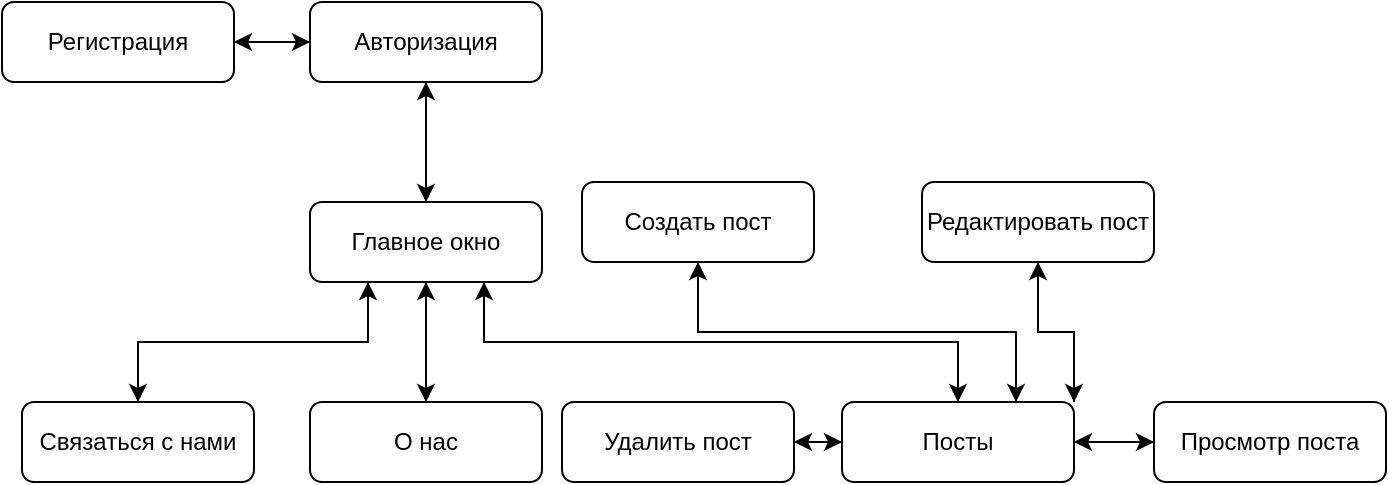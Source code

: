<mxfile version="14.7.1" type="github">
  <diagram id="dhQph6XMhLJBkTcOBVVm" name="Page-1">
    <mxGraphModel dx="1359" dy="792" grid="1" gridSize="10" guides="1" tooltips="1" connect="1" arrows="1" fold="1" page="1" pageScale="1" pageWidth="827" pageHeight="1169" math="0" shadow="0">
      <root>
        <mxCell id="0" />
        <mxCell id="1" parent="0" />
        <mxCell id="I7o8DJMVMm2Aevz03Bqx-7" style="edgeStyle=orthogonalEdgeStyle;rounded=0;orthogonalLoop=1;jettySize=auto;html=1;exitX=0.5;exitY=0;exitDx=0;exitDy=0;entryX=0.5;entryY=1;entryDx=0;entryDy=0;" edge="1" parent="1" source="I7o8DJMVMm2Aevz03Bqx-1" target="I7o8DJMVMm2Aevz03Bqx-2">
          <mxGeometry relative="1" as="geometry" />
        </mxCell>
        <mxCell id="I7o8DJMVMm2Aevz03Bqx-17" style="edgeStyle=orthogonalEdgeStyle;rounded=0;orthogonalLoop=1;jettySize=auto;html=1;exitX=0.25;exitY=1;exitDx=0;exitDy=0;entryX=0.5;entryY=0;entryDx=0;entryDy=0;" edge="1" parent="1" source="I7o8DJMVMm2Aevz03Bqx-1" target="I7o8DJMVMm2Aevz03Bqx-8">
          <mxGeometry relative="1" as="geometry" />
        </mxCell>
        <mxCell id="I7o8DJMVMm2Aevz03Bqx-19" style="edgeStyle=orthogonalEdgeStyle;rounded=0;orthogonalLoop=1;jettySize=auto;html=1;exitX=0.5;exitY=1;exitDx=0;exitDy=0;entryX=0.5;entryY=0;entryDx=0;entryDy=0;" edge="1" parent="1" source="I7o8DJMVMm2Aevz03Bqx-1" target="I7o8DJMVMm2Aevz03Bqx-9">
          <mxGeometry relative="1" as="geometry" />
        </mxCell>
        <mxCell id="I7o8DJMVMm2Aevz03Bqx-20" style="edgeStyle=orthogonalEdgeStyle;rounded=0;orthogonalLoop=1;jettySize=auto;html=1;exitX=0.75;exitY=1;exitDx=0;exitDy=0;entryX=0.5;entryY=0;entryDx=0;entryDy=0;" edge="1" parent="1" source="I7o8DJMVMm2Aevz03Bqx-1" target="I7o8DJMVMm2Aevz03Bqx-10">
          <mxGeometry relative="1" as="geometry" />
        </mxCell>
        <mxCell id="I7o8DJMVMm2Aevz03Bqx-1" value="Главное окно" style="rounded=1;whiteSpace=wrap;html=1;" vertex="1" parent="1">
          <mxGeometry x="294" y="180" width="116" height="40" as="geometry" />
        </mxCell>
        <mxCell id="I7o8DJMVMm2Aevz03Bqx-4" style="edgeStyle=orthogonalEdgeStyle;rounded=0;orthogonalLoop=1;jettySize=auto;html=1;exitX=0;exitY=0.5;exitDx=0;exitDy=0;entryX=1;entryY=0.5;entryDx=0;entryDy=0;" edge="1" parent="1" source="I7o8DJMVMm2Aevz03Bqx-2" target="I7o8DJMVMm2Aevz03Bqx-3">
          <mxGeometry relative="1" as="geometry" />
        </mxCell>
        <mxCell id="I7o8DJMVMm2Aevz03Bqx-6" style="edgeStyle=orthogonalEdgeStyle;rounded=0;orthogonalLoop=1;jettySize=auto;html=1;exitX=0.5;exitY=1;exitDx=0;exitDy=0;entryX=0.5;entryY=0;entryDx=0;entryDy=0;" edge="1" parent="1" source="I7o8DJMVMm2Aevz03Bqx-2" target="I7o8DJMVMm2Aevz03Bqx-1">
          <mxGeometry relative="1" as="geometry" />
        </mxCell>
        <mxCell id="I7o8DJMVMm2Aevz03Bqx-2" value="Авторизация" style="rounded=1;whiteSpace=wrap;html=1;" vertex="1" parent="1">
          <mxGeometry x="294" y="80" width="116" height="40" as="geometry" />
        </mxCell>
        <mxCell id="I7o8DJMVMm2Aevz03Bqx-5" style="edgeStyle=orthogonalEdgeStyle;rounded=0;orthogonalLoop=1;jettySize=auto;html=1;exitX=1;exitY=0.5;exitDx=0;exitDy=0;entryX=0;entryY=0.5;entryDx=0;entryDy=0;" edge="1" parent="1" source="I7o8DJMVMm2Aevz03Bqx-3" target="I7o8DJMVMm2Aevz03Bqx-2">
          <mxGeometry relative="1" as="geometry" />
        </mxCell>
        <mxCell id="I7o8DJMVMm2Aevz03Bqx-3" value="Регистрация" style="rounded=1;whiteSpace=wrap;html=1;" vertex="1" parent="1">
          <mxGeometry x="140" y="80" width="116" height="40" as="geometry" />
        </mxCell>
        <mxCell id="I7o8DJMVMm2Aevz03Bqx-16" style="edgeStyle=orthogonalEdgeStyle;rounded=0;orthogonalLoop=1;jettySize=auto;html=1;exitX=0.5;exitY=0;exitDx=0;exitDy=0;entryX=0.25;entryY=1;entryDx=0;entryDy=0;" edge="1" parent="1" source="I7o8DJMVMm2Aevz03Bqx-8" target="I7o8DJMVMm2Aevz03Bqx-1">
          <mxGeometry relative="1" as="geometry" />
        </mxCell>
        <mxCell id="I7o8DJMVMm2Aevz03Bqx-8" value="Связаться с нами" style="rounded=1;whiteSpace=wrap;html=1;" vertex="1" parent="1">
          <mxGeometry x="150" y="280" width="116" height="40" as="geometry" />
        </mxCell>
        <mxCell id="I7o8DJMVMm2Aevz03Bqx-18" style="edgeStyle=orthogonalEdgeStyle;rounded=0;orthogonalLoop=1;jettySize=auto;html=1;exitX=0.5;exitY=0;exitDx=0;exitDy=0;entryX=0.5;entryY=1;entryDx=0;entryDy=0;" edge="1" parent="1" source="I7o8DJMVMm2Aevz03Bqx-9" target="I7o8DJMVMm2Aevz03Bqx-1">
          <mxGeometry relative="1" as="geometry" />
        </mxCell>
        <mxCell id="I7o8DJMVMm2Aevz03Bqx-9" value="О нас" style="rounded=1;whiteSpace=wrap;html=1;" vertex="1" parent="1">
          <mxGeometry x="294" y="280" width="116" height="40" as="geometry" />
        </mxCell>
        <mxCell id="I7o8DJMVMm2Aevz03Bqx-21" style="edgeStyle=orthogonalEdgeStyle;rounded=0;orthogonalLoop=1;jettySize=auto;html=1;exitX=0.5;exitY=0;exitDx=0;exitDy=0;entryX=0.75;entryY=1;entryDx=0;entryDy=0;" edge="1" parent="1" source="I7o8DJMVMm2Aevz03Bqx-10" target="I7o8DJMVMm2Aevz03Bqx-1">
          <mxGeometry relative="1" as="geometry" />
        </mxCell>
        <mxCell id="I7o8DJMVMm2Aevz03Bqx-23" style="edgeStyle=orthogonalEdgeStyle;rounded=0;orthogonalLoop=1;jettySize=auto;html=1;exitX=0.75;exitY=0;exitDx=0;exitDy=0;entryX=0.5;entryY=1;entryDx=0;entryDy=0;" edge="1" parent="1" source="I7o8DJMVMm2Aevz03Bqx-10" target="I7o8DJMVMm2Aevz03Bqx-22">
          <mxGeometry relative="1" as="geometry" />
        </mxCell>
        <mxCell id="I7o8DJMVMm2Aevz03Bqx-25" style="edgeStyle=orthogonalEdgeStyle;rounded=0;orthogonalLoop=1;jettySize=auto;html=1;exitX=0;exitY=0.5;exitDx=0;exitDy=0;entryX=1;entryY=0.5;entryDx=0;entryDy=0;" edge="1" parent="1" source="I7o8DJMVMm2Aevz03Bqx-10" target="I7o8DJMVMm2Aevz03Bqx-24">
          <mxGeometry relative="1" as="geometry" />
        </mxCell>
        <mxCell id="I7o8DJMVMm2Aevz03Bqx-29" style="edgeStyle=orthogonalEdgeStyle;rounded=0;orthogonalLoop=1;jettySize=auto;html=1;exitX=1;exitY=0;exitDx=0;exitDy=0;entryX=0.5;entryY=1;entryDx=0;entryDy=0;" edge="1" parent="1" source="I7o8DJMVMm2Aevz03Bqx-10" target="I7o8DJMVMm2Aevz03Bqx-28">
          <mxGeometry relative="1" as="geometry" />
        </mxCell>
        <mxCell id="I7o8DJMVMm2Aevz03Bqx-32" style="edgeStyle=orthogonalEdgeStyle;rounded=0;orthogonalLoop=1;jettySize=auto;html=1;exitX=1;exitY=0.5;exitDx=0;exitDy=0;entryX=0;entryY=0.5;entryDx=0;entryDy=0;" edge="1" parent="1" source="I7o8DJMVMm2Aevz03Bqx-10" target="I7o8DJMVMm2Aevz03Bqx-31">
          <mxGeometry relative="1" as="geometry" />
        </mxCell>
        <mxCell id="I7o8DJMVMm2Aevz03Bqx-10" value="Посты" style="rounded=1;whiteSpace=wrap;html=1;" vertex="1" parent="1">
          <mxGeometry x="560" y="280" width="116" height="40" as="geometry" />
        </mxCell>
        <mxCell id="I7o8DJMVMm2Aevz03Bqx-27" style="edgeStyle=orthogonalEdgeStyle;rounded=0;orthogonalLoop=1;jettySize=auto;html=1;exitX=0.5;exitY=1;exitDx=0;exitDy=0;entryX=0.75;entryY=0;entryDx=0;entryDy=0;" edge="1" parent="1" source="I7o8DJMVMm2Aevz03Bqx-22" target="I7o8DJMVMm2Aevz03Bqx-10">
          <mxGeometry relative="1" as="geometry" />
        </mxCell>
        <mxCell id="I7o8DJMVMm2Aevz03Bqx-22" value="Создать пост" style="rounded=1;whiteSpace=wrap;html=1;" vertex="1" parent="1">
          <mxGeometry x="430" y="170" width="116" height="40" as="geometry" />
        </mxCell>
        <mxCell id="I7o8DJMVMm2Aevz03Bqx-26" style="edgeStyle=orthogonalEdgeStyle;rounded=0;orthogonalLoop=1;jettySize=auto;html=1;exitX=1;exitY=0.5;exitDx=0;exitDy=0;entryX=0;entryY=0.5;entryDx=0;entryDy=0;" edge="1" parent="1" source="I7o8DJMVMm2Aevz03Bqx-24" target="I7o8DJMVMm2Aevz03Bqx-10">
          <mxGeometry relative="1" as="geometry" />
        </mxCell>
        <mxCell id="I7o8DJMVMm2Aevz03Bqx-24" value="Удалить пост" style="rounded=1;whiteSpace=wrap;html=1;" vertex="1" parent="1">
          <mxGeometry x="420" y="280" width="116" height="40" as="geometry" />
        </mxCell>
        <mxCell id="I7o8DJMVMm2Aevz03Bqx-30" style="edgeStyle=orthogonalEdgeStyle;rounded=0;orthogonalLoop=1;jettySize=auto;html=1;exitX=0.5;exitY=1;exitDx=0;exitDy=0;entryX=1;entryY=0;entryDx=0;entryDy=0;" edge="1" parent="1" source="I7o8DJMVMm2Aevz03Bqx-28" target="I7o8DJMVMm2Aevz03Bqx-10">
          <mxGeometry relative="1" as="geometry" />
        </mxCell>
        <mxCell id="I7o8DJMVMm2Aevz03Bqx-28" value="Редактировать пост" style="rounded=1;whiteSpace=wrap;html=1;" vertex="1" parent="1">
          <mxGeometry x="600" y="170" width="116" height="40" as="geometry" />
        </mxCell>
        <mxCell id="I7o8DJMVMm2Aevz03Bqx-33" style="edgeStyle=orthogonalEdgeStyle;rounded=0;orthogonalLoop=1;jettySize=auto;html=1;exitX=0;exitY=0.5;exitDx=0;exitDy=0;entryX=1;entryY=0.5;entryDx=0;entryDy=0;" edge="1" parent="1" source="I7o8DJMVMm2Aevz03Bqx-31" target="I7o8DJMVMm2Aevz03Bqx-10">
          <mxGeometry relative="1" as="geometry" />
        </mxCell>
        <mxCell id="I7o8DJMVMm2Aevz03Bqx-31" value="Просмотр поста" style="rounded=1;whiteSpace=wrap;html=1;" vertex="1" parent="1">
          <mxGeometry x="716" y="280" width="116" height="40" as="geometry" />
        </mxCell>
      </root>
    </mxGraphModel>
  </diagram>
</mxfile>
